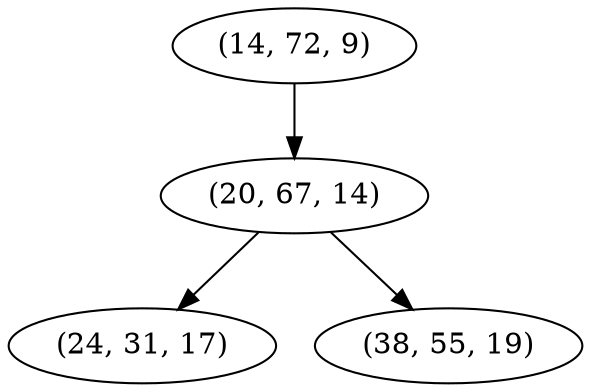 digraph tree {
    "(14, 72, 9)";
    "(20, 67, 14)";
    "(24, 31, 17)";
    "(38, 55, 19)";
    "(14, 72, 9)" -> "(20, 67, 14)";
    "(20, 67, 14)" -> "(24, 31, 17)";
    "(20, 67, 14)" -> "(38, 55, 19)";
}
